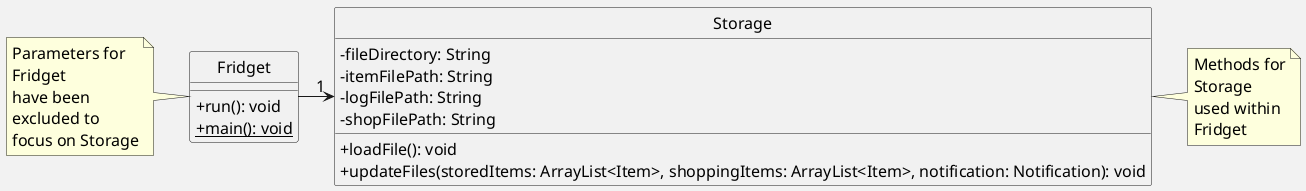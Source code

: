 @startuml
hide circle
skinparam classAttributeIconSize 0
skinparam defaultFontSize 16
skinparam backgroundColor #f2f2f2

Fridget -> "1" Storage

class Fridget {
    + run(): void
    + {static} main(): void
}

note left
    Parameters for
    Fridget
    have been
    excluded to
    focus on Storage
end note

class Storage {
    - fileDirectory: String
    - itemFilePath: String
    - logFilePath: String
    - shopFilePath: String
    + loadFile(): void
    + updateFiles(storedItems: ArrayList<Item>, shoppingItems: ArrayList<Item>, notification: Notification): void
}

note right
    Methods for
    Storage
    used within
    Fridget
end note

@enduml